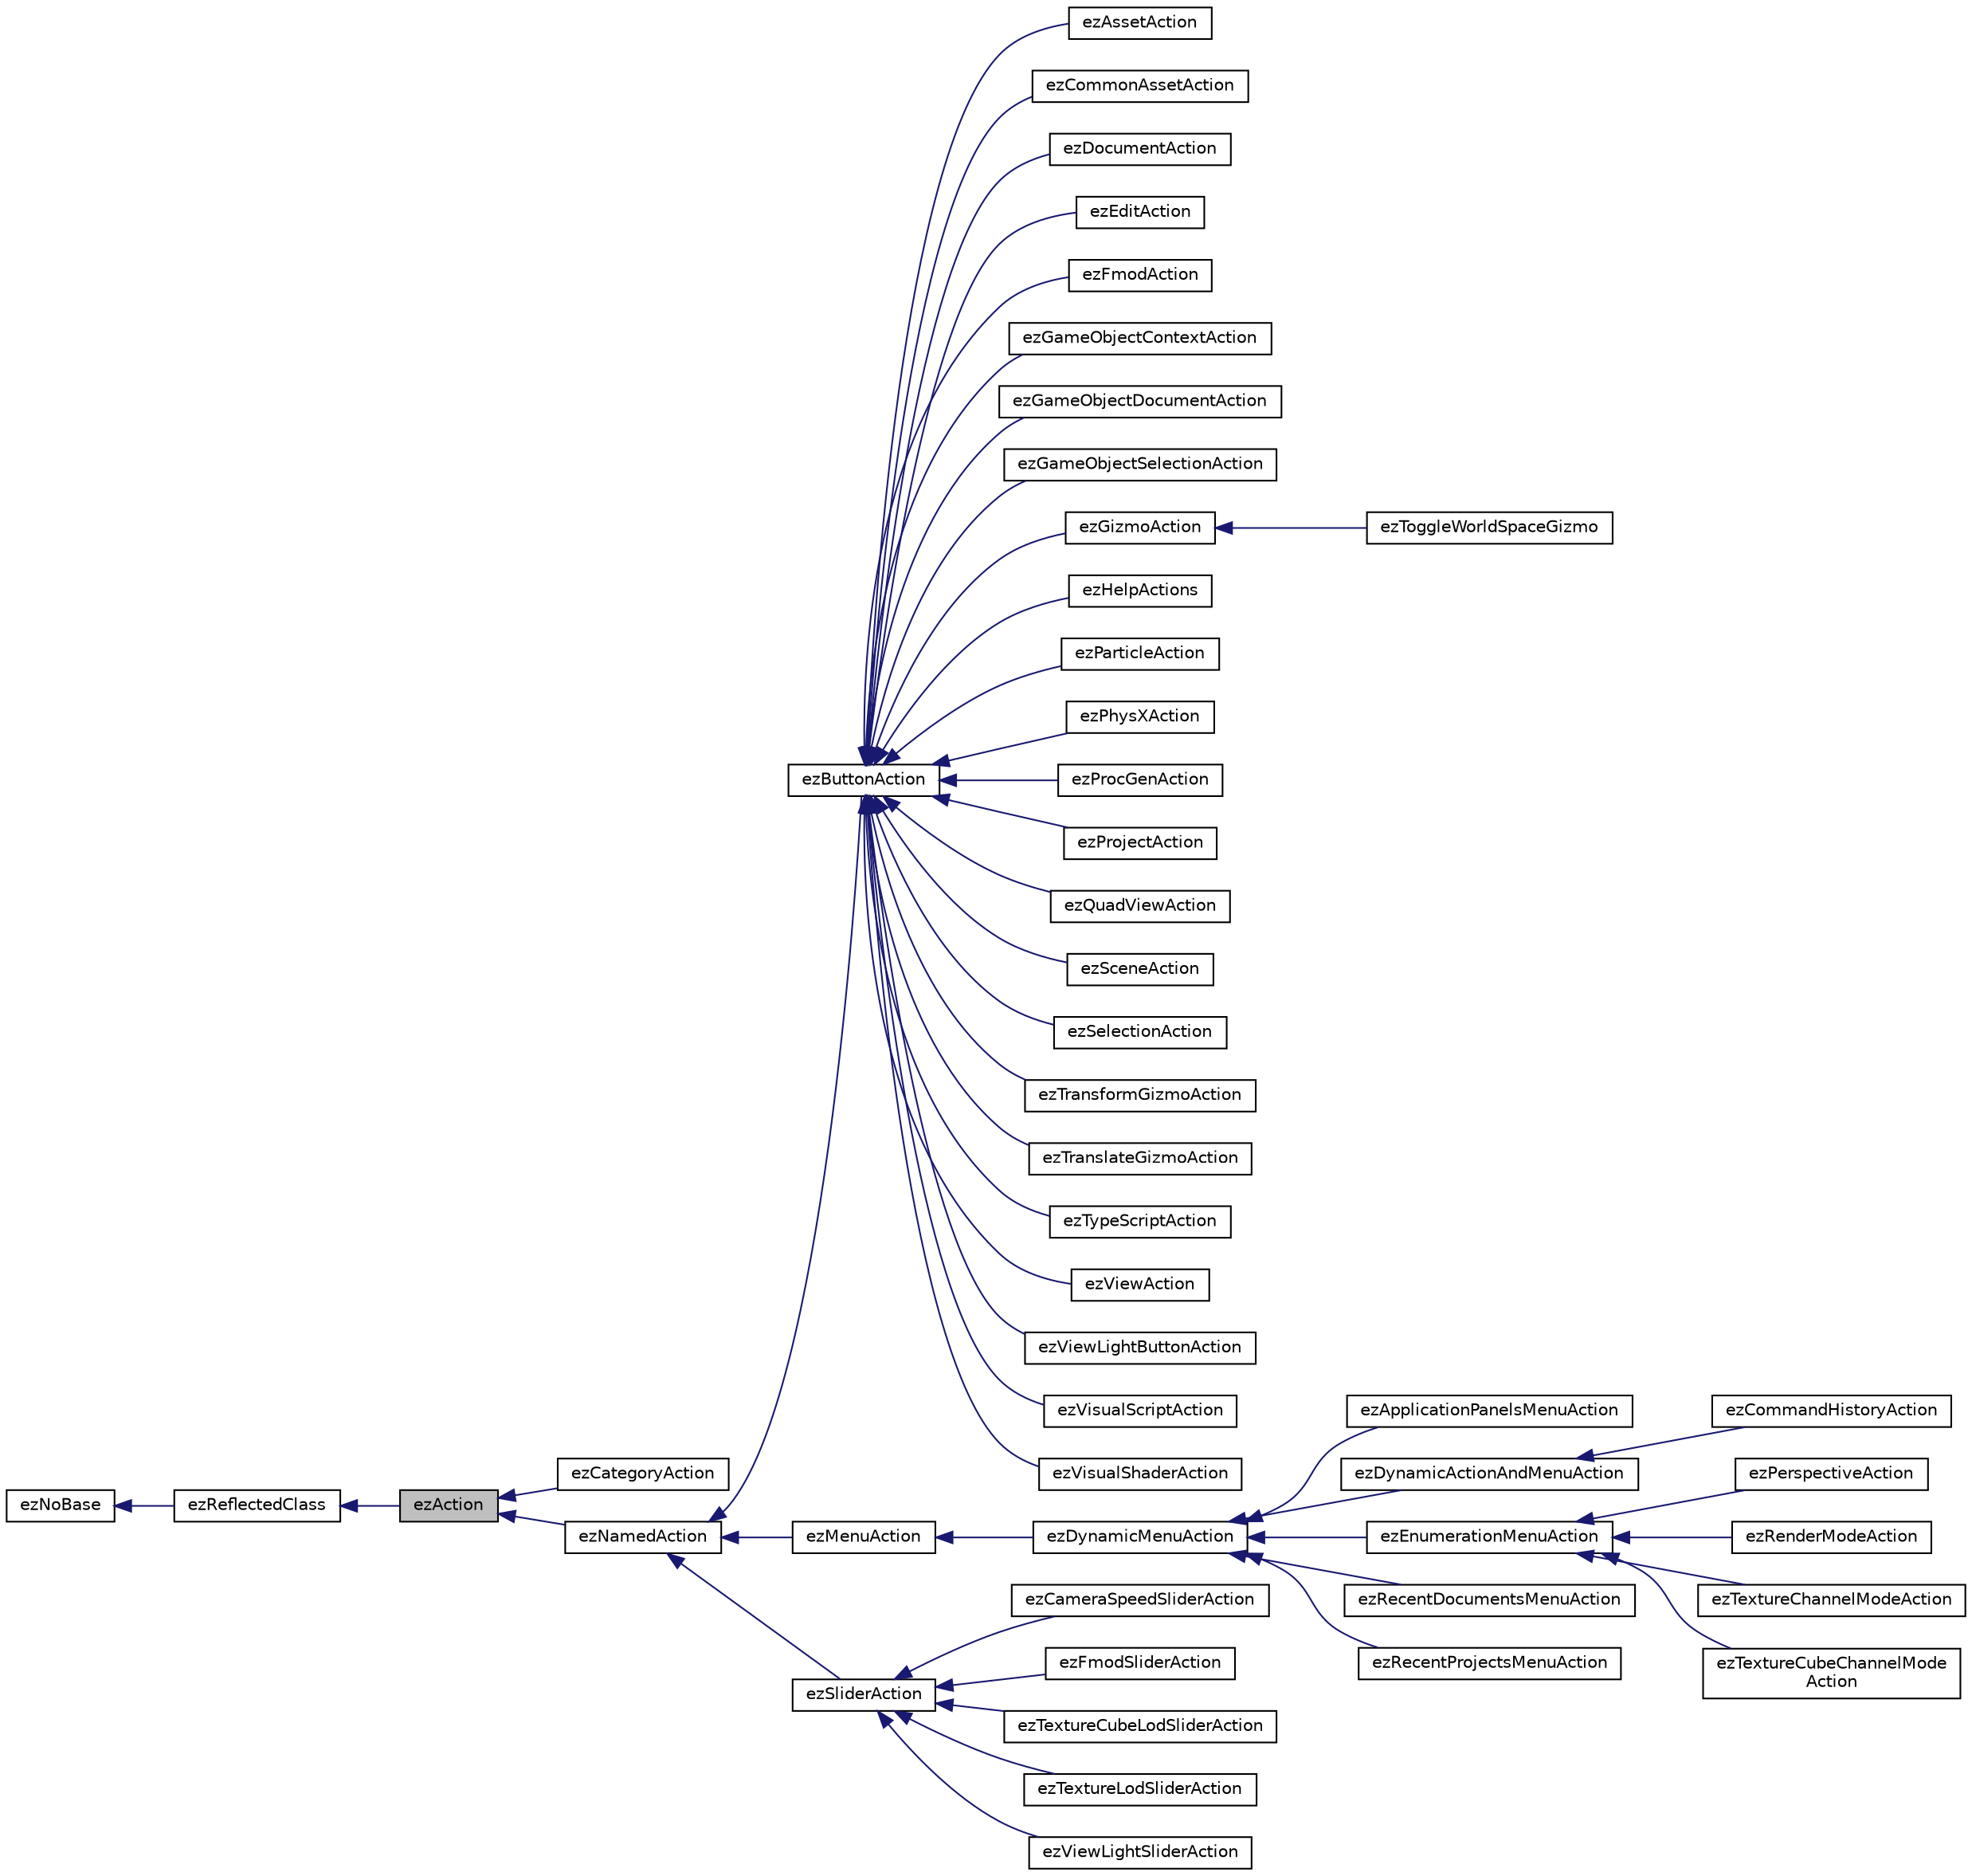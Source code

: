 digraph "ezAction"
{
 // LATEX_PDF_SIZE
  edge [fontname="Helvetica",fontsize="10",labelfontname="Helvetica",labelfontsize="10"];
  node [fontname="Helvetica",fontsize="10",shape=record];
  rankdir="LR";
  Node1 [label="ezAction",height=0.2,width=0.4,color="black", fillcolor="grey75", style="filled", fontcolor="black",tooltip=" "];
  Node2 -> Node1 [dir="back",color="midnightblue",fontsize="10",style="solid",fontname="Helvetica"];
  Node2 [label="ezReflectedClass",height=0.2,width=0.4,color="black", fillcolor="white", style="filled",URL="$db/d45/classez_reflected_class.htm",tooltip="All classes that should be dynamically reflectable, need to be derived from this base class."];
  Node3 -> Node2 [dir="back",color="midnightblue",fontsize="10",style="solid",fontname="Helvetica"];
  Node3 [label="ezNoBase",height=0.2,width=0.4,color="black", fillcolor="white", style="filled",URL="$d4/d02/classez_no_base.htm",tooltip="Dummy type to pass to templates and macros that expect a base type for a class that has no base."];
  Node1 -> Node4 [dir="back",color="midnightblue",fontsize="10",style="solid",fontname="Helvetica"];
  Node4 [label="ezCategoryAction",height=0.2,width=0.4,color="black", fillcolor="white", style="filled",URL="$d2/db1/classez_category_action.htm",tooltip=" "];
  Node1 -> Node5 [dir="back",color="midnightblue",fontsize="10",style="solid",fontname="Helvetica"];
  Node5 [label="ezNamedAction",height=0.2,width=0.4,color="black", fillcolor="white", style="filled",URL="$d8/dfd/classez_named_action.htm",tooltip=" "];
  Node5 -> Node6 [dir="back",color="midnightblue",fontsize="10",style="solid",fontname="Helvetica"];
  Node6 [label="ezButtonAction",height=0.2,width=0.4,color="black", fillcolor="white", style="filled",URL="$d2/ddd/classez_button_action.htm",tooltip=" "];
  Node6 -> Node7 [dir="back",color="midnightblue",fontsize="10",style="solid",fontname="Helvetica"];
  Node7 [label="ezAssetAction",height=0.2,width=0.4,color="black", fillcolor="white", style="filled",URL="$d6/dbc/classez_asset_action.htm",tooltip=" "];
  Node6 -> Node8 [dir="back",color="midnightblue",fontsize="10",style="solid",fontname="Helvetica"];
  Node8 [label="ezCommonAssetAction",height=0.2,width=0.4,color="black", fillcolor="white", style="filled",URL="$d9/d67/classez_common_asset_action.htm",tooltip=" "];
  Node6 -> Node9 [dir="back",color="midnightblue",fontsize="10",style="solid",fontname="Helvetica"];
  Node9 [label="ezDocumentAction",height=0.2,width=0.4,color="black", fillcolor="white", style="filled",URL="$dd/d6f/classez_document_action.htm",tooltip="Standard document actions."];
  Node6 -> Node10 [dir="back",color="midnightblue",fontsize="10",style="solid",fontname="Helvetica"];
  Node10 [label="ezEditAction",height=0.2,width=0.4,color="black", fillcolor="white", style="filled",URL="$d4/d4b/classez_edit_action.htm",tooltip=" "];
  Node6 -> Node11 [dir="back",color="midnightblue",fontsize="10",style="solid",fontname="Helvetica"];
  Node11 [label="ezFmodAction",height=0.2,width=0.4,color="black", fillcolor="white", style="filled",URL="$d6/d32/classez_fmod_action.htm",tooltip=" "];
  Node6 -> Node12 [dir="back",color="midnightblue",fontsize="10",style="solid",fontname="Helvetica"];
  Node12 [label="ezGameObjectContextAction",height=0.2,width=0.4,color="black", fillcolor="white", style="filled",URL="$d1/d72/classez_game_object_context_action.htm",tooltip=" "];
  Node6 -> Node13 [dir="back",color="midnightblue",fontsize="10",style="solid",fontname="Helvetica"];
  Node13 [label="ezGameObjectDocumentAction",height=0.2,width=0.4,color="black", fillcolor="white", style="filled",URL="$d7/d0a/classez_game_object_document_action.htm",tooltip=" "];
  Node6 -> Node14 [dir="back",color="midnightblue",fontsize="10",style="solid",fontname="Helvetica"];
  Node14 [label="ezGameObjectSelectionAction",height=0.2,width=0.4,color="black", fillcolor="white", style="filled",URL="$df/d9f/classez_game_object_selection_action.htm",tooltip=" "];
  Node6 -> Node15 [dir="back",color="midnightblue",fontsize="10",style="solid",fontname="Helvetica"];
  Node15 [label="ezGizmoAction",height=0.2,width=0.4,color="black", fillcolor="white", style="filled",URL="$dc/d00/classez_gizmo_action.htm",tooltip=" "];
  Node15 -> Node16 [dir="back",color="midnightblue",fontsize="10",style="solid",fontname="Helvetica"];
  Node16 [label="ezToggleWorldSpaceGizmo",height=0.2,width=0.4,color="black", fillcolor="white", style="filled",URL="$d0/d5b/classez_toggle_world_space_gizmo.htm",tooltip=" "];
  Node6 -> Node17 [dir="back",color="midnightblue",fontsize="10",style="solid",fontname="Helvetica"];
  Node17 [label="ezHelpActions",height=0.2,width=0.4,color="black", fillcolor="white", style="filled",URL="$de/dd0/classez_help_actions.htm",tooltip=" "];
  Node6 -> Node18 [dir="back",color="midnightblue",fontsize="10",style="solid",fontname="Helvetica"];
  Node18 [label="ezParticleAction",height=0.2,width=0.4,color="black", fillcolor="white", style="filled",URL="$d3/d2e/classez_particle_action.htm",tooltip=" "];
  Node6 -> Node19 [dir="back",color="midnightblue",fontsize="10",style="solid",fontname="Helvetica"];
  Node19 [label="ezPhysXAction",height=0.2,width=0.4,color="black", fillcolor="white", style="filled",URL="$da/d14/classez_phys_x_action.htm",tooltip=" "];
  Node6 -> Node20 [dir="back",color="midnightblue",fontsize="10",style="solid",fontname="Helvetica"];
  Node20 [label="ezProcGenAction",height=0.2,width=0.4,color="black", fillcolor="white", style="filled",URL="$d2/d04/classez_proc_gen_action.htm",tooltip=" "];
  Node6 -> Node21 [dir="back",color="midnightblue",fontsize="10",style="solid",fontname="Helvetica"];
  Node21 [label="ezProjectAction",height=0.2,width=0.4,color="black", fillcolor="white", style="filled",URL="$db/d4f/classez_project_action.htm",tooltip=" "];
  Node6 -> Node22 [dir="back",color="midnightblue",fontsize="10",style="solid",fontname="Helvetica"];
  Node22 [label="ezQuadViewAction",height=0.2,width=0.4,color="black", fillcolor="white", style="filled",URL="$d7/dc6/classez_quad_view_action.htm",tooltip=" "];
  Node6 -> Node23 [dir="back",color="midnightblue",fontsize="10",style="solid",fontname="Helvetica"];
  Node23 [label="ezSceneAction",height=0.2,width=0.4,color="black", fillcolor="white", style="filled",URL="$de/ddb/classez_scene_action.htm",tooltip=" "];
  Node6 -> Node24 [dir="back",color="midnightblue",fontsize="10",style="solid",fontname="Helvetica"];
  Node24 [label="ezSelectionAction",height=0.2,width=0.4,color="black", fillcolor="white", style="filled",URL="$d4/d6e/classez_selection_action.htm",tooltip=" "];
  Node6 -> Node25 [dir="back",color="midnightblue",fontsize="10",style="solid",fontname="Helvetica"];
  Node25 [label="ezTransformGizmoAction",height=0.2,width=0.4,color="black", fillcolor="white", style="filled",URL="$d0/d85/classez_transform_gizmo_action.htm",tooltip=" "];
  Node6 -> Node26 [dir="back",color="midnightblue",fontsize="10",style="solid",fontname="Helvetica"];
  Node26 [label="ezTranslateGizmoAction",height=0.2,width=0.4,color="black", fillcolor="white", style="filled",URL="$d0/da8/classez_translate_gizmo_action.htm",tooltip=" "];
  Node6 -> Node27 [dir="back",color="midnightblue",fontsize="10",style="solid",fontname="Helvetica"];
  Node27 [label="ezTypeScriptAction",height=0.2,width=0.4,color="black", fillcolor="white", style="filled",URL="$d0/dd0/classez_type_script_action.htm",tooltip=" "];
  Node6 -> Node28 [dir="back",color="midnightblue",fontsize="10",style="solid",fontname="Helvetica"];
  Node28 [label="ezViewAction",height=0.2,width=0.4,color="black", fillcolor="white", style="filled",URL="$df/d17/classez_view_action.htm",tooltip=" "];
  Node6 -> Node29 [dir="back",color="midnightblue",fontsize="10",style="solid",fontname="Helvetica"];
  Node29 [label="ezViewLightButtonAction",height=0.2,width=0.4,color="black", fillcolor="white", style="filled",URL="$d5/d85/classez_view_light_button_action.htm",tooltip=" "];
  Node6 -> Node30 [dir="back",color="midnightblue",fontsize="10",style="solid",fontname="Helvetica"];
  Node30 [label="ezVisualScriptAction",height=0.2,width=0.4,color="black", fillcolor="white", style="filled",URL="$db/ddc/classez_visual_script_action.htm",tooltip=" "];
  Node6 -> Node31 [dir="back",color="midnightblue",fontsize="10",style="solid",fontname="Helvetica"];
  Node31 [label="ezVisualShaderAction",height=0.2,width=0.4,color="black", fillcolor="white", style="filled",URL="$d1/df6/classez_visual_shader_action.htm",tooltip=" "];
  Node5 -> Node32 [dir="back",color="midnightblue",fontsize="10",style="solid",fontname="Helvetica"];
  Node32 [label="ezMenuAction",height=0.2,width=0.4,color="black", fillcolor="white", style="filled",URL="$d5/d13/classez_menu_action.htm",tooltip=" "];
  Node32 -> Node33 [dir="back",color="midnightblue",fontsize="10",style="solid",fontname="Helvetica"];
  Node33 [label="ezDynamicMenuAction",height=0.2,width=0.4,color="black", fillcolor="white", style="filled",URL="$d8/d87/classez_dynamic_menu_action.htm",tooltip=" "];
  Node33 -> Node34 [dir="back",color="midnightblue",fontsize="10",style="solid",fontname="Helvetica"];
  Node34 [label="ezApplicationPanelsMenuAction",height=0.2,width=0.4,color="black", fillcolor="white", style="filled",URL="$de/d4b/classez_application_panels_menu_action.htm",tooltip=" "];
  Node33 -> Node35 [dir="back",color="midnightblue",fontsize="10",style="solid",fontname="Helvetica"];
  Node35 [label="ezDynamicActionAndMenuAction",height=0.2,width=0.4,color="black", fillcolor="white", style="filled",URL="$df/da4/classez_dynamic_action_and_menu_action.htm",tooltip=" "];
  Node35 -> Node36 [dir="back",color="midnightblue",fontsize="10",style="solid",fontname="Helvetica"];
  Node36 [label="ezCommandHistoryAction",height=0.2,width=0.4,color="black", fillcolor="white", style="filled",URL="$df/d58/classez_command_history_action.htm",tooltip=" "];
  Node33 -> Node37 [dir="back",color="midnightblue",fontsize="10",style="solid",fontname="Helvetica"];
  Node37 [label="ezEnumerationMenuAction",height=0.2,width=0.4,color="black", fillcolor="white", style="filled",URL="$d6/d05/classez_enumeration_menu_action.htm",tooltip=" "];
  Node37 -> Node38 [dir="back",color="midnightblue",fontsize="10",style="solid",fontname="Helvetica"];
  Node38 [label="ezPerspectiveAction",height=0.2,width=0.4,color="black", fillcolor="white", style="filled",URL="$d1/d6b/classez_perspective_action.htm",tooltip=" "];
  Node37 -> Node39 [dir="back",color="midnightblue",fontsize="10",style="solid",fontname="Helvetica"];
  Node39 [label="ezRenderModeAction",height=0.2,width=0.4,color="black", fillcolor="white", style="filled",URL="$d3/d55/classez_render_mode_action.htm",tooltip=" "];
  Node37 -> Node40 [dir="back",color="midnightblue",fontsize="10",style="solid",fontname="Helvetica"];
  Node40 [label="ezTextureChannelModeAction",height=0.2,width=0.4,color="black", fillcolor="white", style="filled",URL="$d5/d50/classez_texture_channel_mode_action.htm",tooltip=" "];
  Node37 -> Node41 [dir="back",color="midnightblue",fontsize="10",style="solid",fontname="Helvetica"];
  Node41 [label="ezTextureCubeChannelMode\lAction",height=0.2,width=0.4,color="black", fillcolor="white", style="filled",URL="$d7/d3f/classez_texture_cube_channel_mode_action.htm",tooltip=" "];
  Node33 -> Node42 [dir="back",color="midnightblue",fontsize="10",style="solid",fontname="Helvetica"];
  Node42 [label="ezRecentDocumentsMenuAction",height=0.2,width=0.4,color="black", fillcolor="white", style="filled",URL="$dc/d6d/classez_recent_documents_menu_action.htm",tooltip=" "];
  Node33 -> Node43 [dir="back",color="midnightblue",fontsize="10",style="solid",fontname="Helvetica"];
  Node43 [label="ezRecentProjectsMenuAction",height=0.2,width=0.4,color="black", fillcolor="white", style="filled",URL="$d4/d01/classez_recent_projects_menu_action.htm",tooltip=" "];
  Node5 -> Node44 [dir="back",color="midnightblue",fontsize="10",style="solid",fontname="Helvetica"];
  Node44 [label="ezSliderAction",height=0.2,width=0.4,color="black", fillcolor="white", style="filled",URL="$d9/dda/classez_slider_action.htm",tooltip=" "];
  Node44 -> Node45 [dir="back",color="midnightblue",fontsize="10",style="solid",fontname="Helvetica"];
  Node45 [label="ezCameraSpeedSliderAction",height=0.2,width=0.4,color="black", fillcolor="white", style="filled",URL="$da/d48/classez_camera_speed_slider_action.htm",tooltip=" "];
  Node44 -> Node46 [dir="back",color="midnightblue",fontsize="10",style="solid",fontname="Helvetica"];
  Node46 [label="ezFmodSliderAction",height=0.2,width=0.4,color="black", fillcolor="white", style="filled",URL="$df/d87/classez_fmod_slider_action.htm",tooltip=" "];
  Node44 -> Node47 [dir="back",color="midnightblue",fontsize="10",style="solid",fontname="Helvetica"];
  Node47 [label="ezTextureCubeLodSliderAction",height=0.2,width=0.4,color="black", fillcolor="white", style="filled",URL="$d4/d23/classez_texture_cube_lod_slider_action.htm",tooltip=" "];
  Node44 -> Node48 [dir="back",color="midnightblue",fontsize="10",style="solid",fontname="Helvetica"];
  Node48 [label="ezTextureLodSliderAction",height=0.2,width=0.4,color="black", fillcolor="white", style="filled",URL="$d1/daa/classez_texture_lod_slider_action.htm",tooltip=" "];
  Node44 -> Node49 [dir="back",color="midnightblue",fontsize="10",style="solid",fontname="Helvetica"];
  Node49 [label="ezViewLightSliderAction",height=0.2,width=0.4,color="black", fillcolor="white", style="filled",URL="$df/d0f/classez_view_light_slider_action.htm",tooltip=" "];
}
